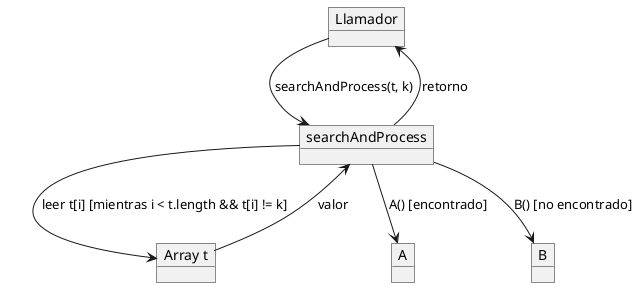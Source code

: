 @startuml
object Llamador
object searchAndProcess
object "Array t" as T
object A
object B

Llamador --> searchAndProcess : searchAndProcess(t, k)
searchAndProcess --> T : leer t[i] [mientras i < t.length && t[i] != k]
T --> searchAndProcess : valor
searchAndProcess --> A : A() [encontrado]
searchAndProcess --> B : B() [no encontrado]
searchAndProcess --> Llamador : retorno
@enduml